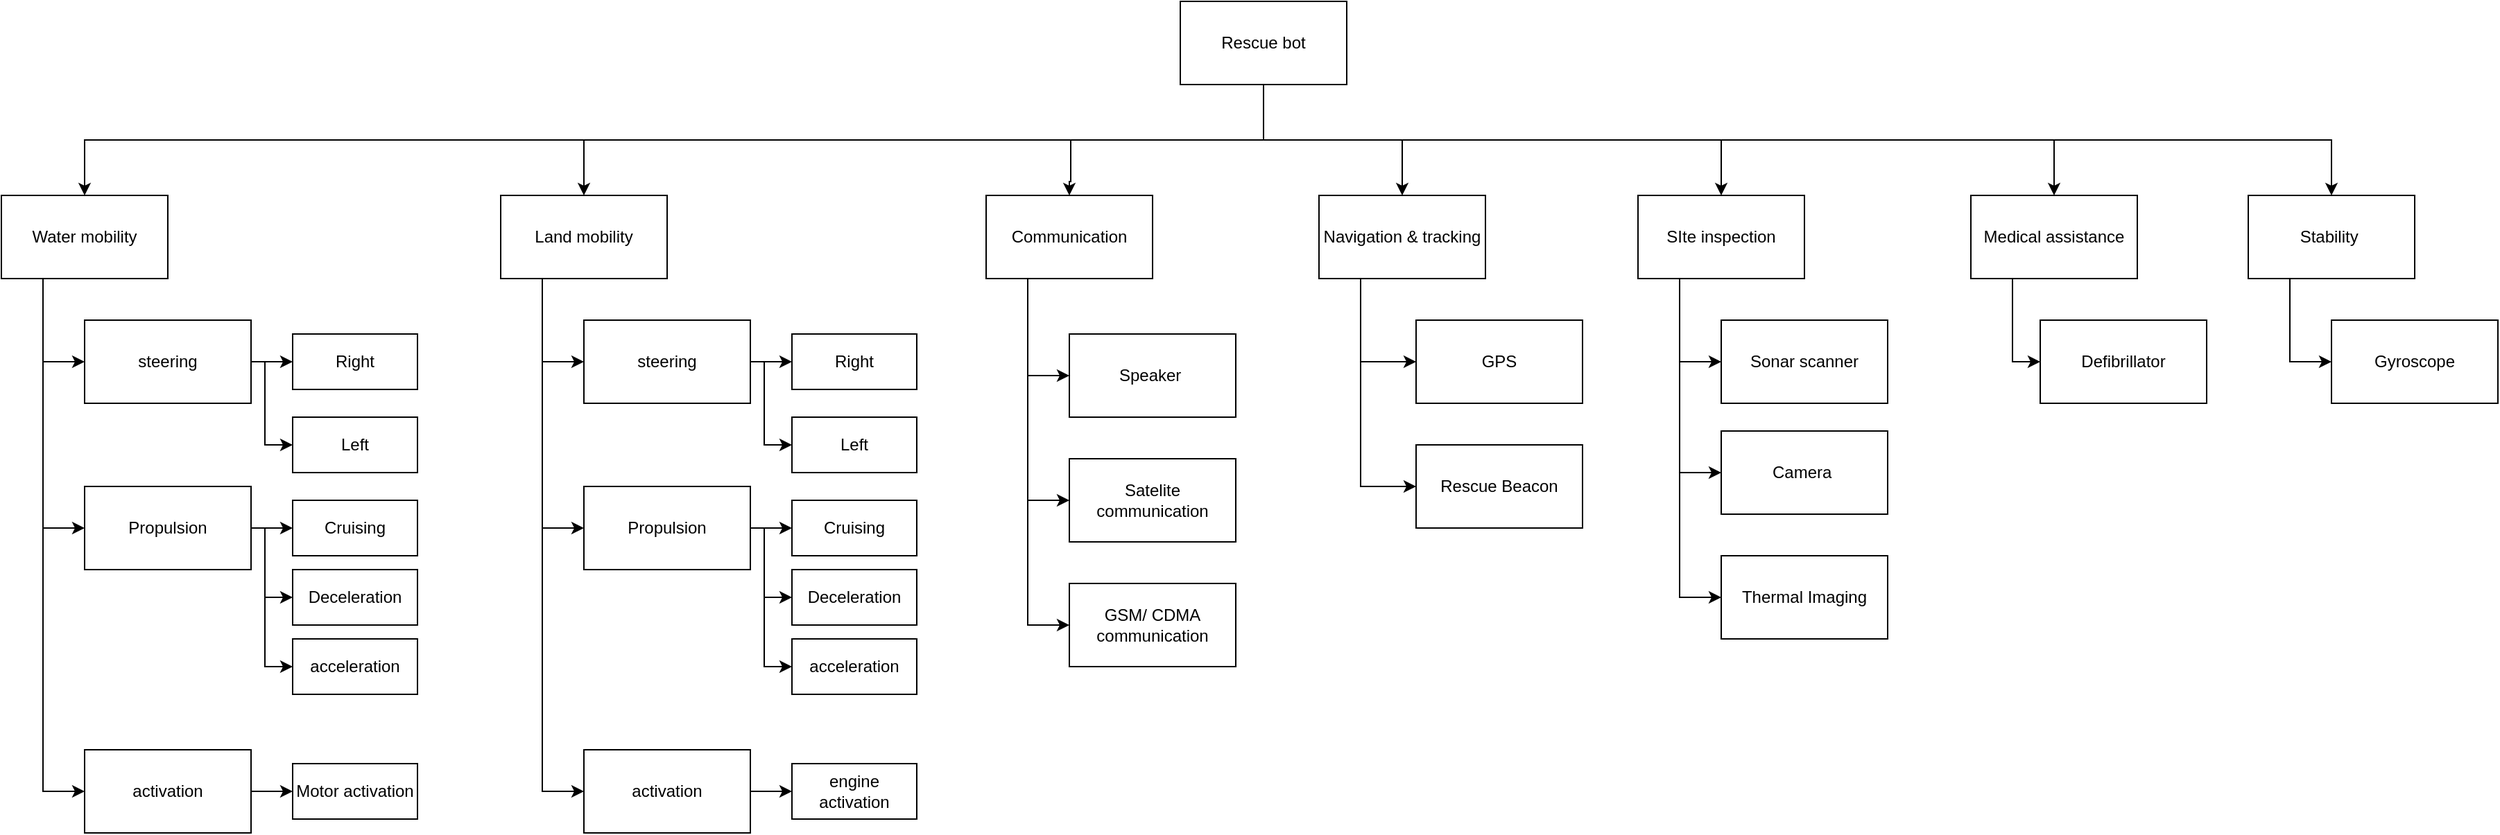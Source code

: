 <mxfile version="13.0.6" type="device"><diagram id="prtHgNgQTEPvFCAcTncT" name="Page-1"><mxGraphModel dx="2607" dy="1400" grid="1" gridSize="10" guides="1" tooltips="1" connect="1" arrows="1" fold="1" page="1" pageScale="1" pageWidth="827" pageHeight="1169" math="0" shadow="0"><root><mxCell id="0"/><mxCell id="1" parent="0"/><mxCell id="efURHiXEJ-v_8qEIWO5i-24" style="edgeStyle=orthogonalEdgeStyle;rounded=0;orthogonalLoop=1;jettySize=auto;html=1;exitX=0.5;exitY=1;exitDx=0;exitDy=0;entryX=0.5;entryY=0;entryDx=0;entryDy=0;" edge="1" parent="1" source="efURHiXEJ-v_8qEIWO5i-1" target="efURHiXEJ-v_8qEIWO5i-2"><mxGeometry relative="1" as="geometry"/></mxCell><mxCell id="efURHiXEJ-v_8qEIWO5i-25" style="edgeStyle=orthogonalEdgeStyle;rounded=0;orthogonalLoop=1;jettySize=auto;html=1;exitX=0.5;exitY=1;exitDx=0;exitDy=0;entryX=0.5;entryY=0;entryDx=0;entryDy=0;" edge="1" parent="1" source="efURHiXEJ-v_8qEIWO5i-1" target="efURHiXEJ-v_8qEIWO5i-3"><mxGeometry relative="1" as="geometry"/></mxCell><mxCell id="efURHiXEJ-v_8qEIWO5i-26" style="edgeStyle=orthogonalEdgeStyle;rounded=0;orthogonalLoop=1;jettySize=auto;html=1;exitX=0.5;exitY=1;exitDx=0;exitDy=0;entryX=0.5;entryY=0;entryDx=0;entryDy=0;" edge="1" parent="1" source="efURHiXEJ-v_8qEIWO5i-1" target="efURHiXEJ-v_8qEIWO5i-13"><mxGeometry relative="1" as="geometry"><mxPoint x="901" y="181" as="targetPoint"/><Array as="points"><mxPoint x="1040" y="150"/><mxPoint x="901" y="150"/><mxPoint x="901" y="180"/></Array></mxGeometry></mxCell><mxCell id="efURHiXEJ-v_8qEIWO5i-29" style="edgeStyle=orthogonalEdgeStyle;rounded=0;orthogonalLoop=1;jettySize=auto;html=1;exitX=0.5;exitY=1;exitDx=0;exitDy=0;entryX=0.5;entryY=0;entryDx=0;entryDy=0;" edge="1" parent="1" source="efURHiXEJ-v_8qEIWO5i-1" target="efURHiXEJ-v_8qEIWO5i-19"><mxGeometry relative="1" as="geometry"><Array as="points"><mxPoint x="1040" y="150"/><mxPoint x="1140" y="150"/></Array></mxGeometry></mxCell><mxCell id="efURHiXEJ-v_8qEIWO5i-30" style="edgeStyle=orthogonalEdgeStyle;rounded=0;orthogonalLoop=1;jettySize=auto;html=1;exitX=0.5;exitY=1;exitDx=0;exitDy=0;entryX=0.5;entryY=0;entryDx=0;entryDy=0;" edge="1" parent="1" source="efURHiXEJ-v_8qEIWO5i-1" target="efURHiXEJ-v_8qEIWO5i-20"><mxGeometry relative="1" as="geometry"><Array as="points"><mxPoint x="1040" y="150"/><mxPoint x="1370" y="150"/></Array></mxGeometry></mxCell><mxCell id="efURHiXEJ-v_8qEIWO5i-31" style="edgeStyle=orthogonalEdgeStyle;rounded=0;orthogonalLoop=1;jettySize=auto;html=1;exitX=0.5;exitY=1;exitDx=0;exitDy=0;entryX=0.5;entryY=0;entryDx=0;entryDy=0;" edge="1" parent="1" source="efURHiXEJ-v_8qEIWO5i-1" target="efURHiXEJ-v_8qEIWO5i-23"><mxGeometry relative="1" as="geometry"><Array as="points"><mxPoint x="1040" y="150"/><mxPoint x="1610" y="150"/></Array></mxGeometry></mxCell><mxCell id="efURHiXEJ-v_8qEIWO5i-97" style="edgeStyle=orthogonalEdgeStyle;rounded=0;orthogonalLoop=1;jettySize=auto;html=1;exitX=0.5;exitY=1;exitDx=0;exitDy=0;entryX=0.5;entryY=0;entryDx=0;entryDy=0;" edge="1" parent="1" source="efURHiXEJ-v_8qEIWO5i-1" target="efURHiXEJ-v_8qEIWO5i-44"><mxGeometry relative="1" as="geometry"><Array as="points"><mxPoint x="1040" y="150"/><mxPoint x="1810" y="150"/></Array></mxGeometry></mxCell><mxCell id="efURHiXEJ-v_8qEIWO5i-1" value="Rescue bot" style="rounded=0;whiteSpace=wrap;html=1;" vertex="1" parent="1"><mxGeometry x="980" y="50" width="120" height="60" as="geometry"/></mxCell><mxCell id="efURHiXEJ-v_8qEIWO5i-84" style="edgeStyle=orthogonalEdgeStyle;rounded=0;orthogonalLoop=1;jettySize=auto;html=1;exitX=0.25;exitY=1;exitDx=0;exitDy=0;entryX=0;entryY=0.5;entryDx=0;entryDy=0;" edge="1" parent="1" source="efURHiXEJ-v_8qEIWO5i-2" target="efURHiXEJ-v_8qEIWO5i-72"><mxGeometry relative="1" as="geometry"><mxPoint x="160.143" y="270" as="targetPoint"/></mxGeometry></mxCell><mxCell id="efURHiXEJ-v_8qEIWO5i-85" style="edgeStyle=orthogonalEdgeStyle;rounded=0;orthogonalLoop=1;jettySize=auto;html=1;exitX=0.25;exitY=1;exitDx=0;exitDy=0;entryX=0;entryY=0.5;entryDx=0;entryDy=0;" edge="1" parent="1" source="efURHiXEJ-v_8qEIWO5i-2" target="efURHiXEJ-v_8qEIWO5i-75"><mxGeometry relative="1" as="geometry"/></mxCell><mxCell id="efURHiXEJ-v_8qEIWO5i-86" style="edgeStyle=orthogonalEdgeStyle;rounded=0;orthogonalLoop=1;jettySize=auto;html=1;exitX=0.25;exitY=1;exitDx=0;exitDy=0;entryX=0;entryY=0.5;entryDx=0;entryDy=0;" edge="1" parent="1" source="efURHiXEJ-v_8qEIWO5i-2" target="efURHiXEJ-v_8qEIWO5i-77"><mxGeometry relative="1" as="geometry"><mxPoint x="180" y="610" as="targetPoint"/></mxGeometry></mxCell><mxCell id="efURHiXEJ-v_8qEIWO5i-2" value="Water mobility" style="rounded=0;whiteSpace=wrap;html=1;" vertex="1" parent="1"><mxGeometry x="130" y="190" width="120" height="60" as="geometry"/></mxCell><mxCell id="efURHiXEJ-v_8qEIWO5i-59" style="edgeStyle=orthogonalEdgeStyle;rounded=0;orthogonalLoop=1;jettySize=auto;html=1;exitX=0.25;exitY=1;exitDx=0;exitDy=0;entryX=0;entryY=0.5;entryDx=0;entryDy=0;" edge="1" parent="1" source="efURHiXEJ-v_8qEIWO5i-3" target="efURHiXEJ-v_8qEIWO5i-11"><mxGeometry relative="1" as="geometry"/></mxCell><mxCell id="efURHiXEJ-v_8qEIWO5i-61" style="edgeStyle=orthogonalEdgeStyle;rounded=0;orthogonalLoop=1;jettySize=auto;html=1;exitX=0.25;exitY=1;exitDx=0;exitDy=0;entryX=0;entryY=0.5;entryDx=0;entryDy=0;" edge="1" parent="1" source="efURHiXEJ-v_8qEIWO5i-3" target="efURHiXEJ-v_8qEIWO5i-41"><mxGeometry relative="1" as="geometry"/></mxCell><mxCell id="efURHiXEJ-v_8qEIWO5i-62" style="edgeStyle=orthogonalEdgeStyle;rounded=0;orthogonalLoop=1;jettySize=auto;html=1;exitX=0.25;exitY=1;exitDx=0;exitDy=0;entryX=0;entryY=0.5;entryDx=0;entryDy=0;" edge="1" parent="1" source="efURHiXEJ-v_8qEIWO5i-3" target="efURHiXEJ-v_8qEIWO5i-42"><mxGeometry relative="1" as="geometry"/></mxCell><mxCell id="efURHiXEJ-v_8qEIWO5i-3" value="Land mobility" style="rounded=0;whiteSpace=wrap;html=1;" vertex="1" parent="1"><mxGeometry x="490" y="190" width="120" height="60" as="geometry"/></mxCell><mxCell id="efURHiXEJ-v_8qEIWO5i-5" value="engine activation" style="rounded=0;whiteSpace=wrap;html=1;" vertex="1" parent="1"><mxGeometry x="700" y="600" width="90" height="40" as="geometry"/></mxCell><mxCell id="efURHiXEJ-v_8qEIWO5i-6" value="acceleration" style="rounded=0;whiteSpace=wrap;html=1;" vertex="1" parent="1"><mxGeometry x="700" y="510" width="90" height="40" as="geometry"/></mxCell><mxCell id="efURHiXEJ-v_8qEIWO5i-7" value="Deceleration" style="rounded=0;whiteSpace=wrap;html=1;" vertex="1" parent="1"><mxGeometry x="700" y="460" width="90" height="40" as="geometry"/></mxCell><mxCell id="efURHiXEJ-v_8qEIWO5i-8" value="Cruising" style="rounded=0;whiteSpace=wrap;html=1;" vertex="1" parent="1"><mxGeometry x="700" y="410" width="90" height="40" as="geometry"/></mxCell><mxCell id="efURHiXEJ-v_8qEIWO5i-60" style="edgeStyle=orthogonalEdgeStyle;rounded=0;orthogonalLoop=1;jettySize=auto;html=1;exitX=1;exitY=0.5;exitDx=0;exitDy=0;entryX=0;entryY=0.5;entryDx=0;entryDy=0;" edge="1" parent="1" source="efURHiXEJ-v_8qEIWO5i-11" target="efURHiXEJ-v_8qEIWO5i-48"><mxGeometry relative="1" as="geometry"><Array as="points"><mxPoint x="680" y="310"/><mxPoint x="680" y="370"/></Array></mxGeometry></mxCell><mxCell id="efURHiXEJ-v_8qEIWO5i-11" value="steering" style="rounded=0;whiteSpace=wrap;html=1;" vertex="1" parent="1"><mxGeometry x="550" y="280" width="120" height="60" as="geometry"/></mxCell><mxCell id="efURHiXEJ-v_8qEIWO5i-87" style="edgeStyle=orthogonalEdgeStyle;rounded=0;orthogonalLoop=1;jettySize=auto;html=1;exitX=0.25;exitY=1;exitDx=0;exitDy=0;entryX=0;entryY=0.5;entryDx=0;entryDy=0;" edge="1" parent="1" source="efURHiXEJ-v_8qEIWO5i-13" target="efURHiXEJ-v_8qEIWO5i-34"><mxGeometry relative="1" as="geometry"/></mxCell><mxCell id="efURHiXEJ-v_8qEIWO5i-88" style="edgeStyle=orthogonalEdgeStyle;rounded=0;orthogonalLoop=1;jettySize=auto;html=1;exitX=0.25;exitY=1;exitDx=0;exitDy=0;entryX=0;entryY=0.5;entryDx=0;entryDy=0;" edge="1" parent="1" source="efURHiXEJ-v_8qEIWO5i-13" target="efURHiXEJ-v_8qEIWO5i-35"><mxGeometry relative="1" as="geometry"/></mxCell><mxCell id="efURHiXEJ-v_8qEIWO5i-89" style="edgeStyle=orthogonalEdgeStyle;rounded=0;orthogonalLoop=1;jettySize=auto;html=1;exitX=0.25;exitY=1;exitDx=0;exitDy=0;entryX=0;entryY=0.5;entryDx=0;entryDy=0;" edge="1" parent="1" source="efURHiXEJ-v_8qEIWO5i-13" target="efURHiXEJ-v_8qEIWO5i-36"><mxGeometry relative="1" as="geometry"/></mxCell><mxCell id="efURHiXEJ-v_8qEIWO5i-13" value="Communication" style="rounded=0;whiteSpace=wrap;html=1;" vertex="1" parent="1"><mxGeometry x="840" y="190" width="120" height="60" as="geometry"/></mxCell><mxCell id="efURHiXEJ-v_8qEIWO5i-90" style="edgeStyle=orthogonalEdgeStyle;rounded=0;orthogonalLoop=1;jettySize=auto;html=1;exitX=0.25;exitY=1;exitDx=0;exitDy=0;entryX=0;entryY=0.5;entryDx=0;entryDy=0;" edge="1" parent="1" source="efURHiXEJ-v_8qEIWO5i-19" target="efURHiXEJ-v_8qEIWO5i-37"><mxGeometry relative="1" as="geometry"/></mxCell><mxCell id="efURHiXEJ-v_8qEIWO5i-91" style="edgeStyle=orthogonalEdgeStyle;rounded=0;orthogonalLoop=1;jettySize=auto;html=1;exitX=0.25;exitY=1;exitDx=0;exitDy=0;entryX=0;entryY=0.5;entryDx=0;entryDy=0;" edge="1" parent="1" source="efURHiXEJ-v_8qEIWO5i-19" target="efURHiXEJ-v_8qEIWO5i-38"><mxGeometry relative="1" as="geometry"/></mxCell><mxCell id="efURHiXEJ-v_8qEIWO5i-19" value="Navigation &amp;amp; tracking" style="rounded=0;whiteSpace=wrap;html=1;" vertex="1" parent="1"><mxGeometry x="1080" y="190" width="120" height="60" as="geometry"/></mxCell><mxCell id="efURHiXEJ-v_8qEIWO5i-92" style="edgeStyle=orthogonalEdgeStyle;rounded=0;orthogonalLoop=1;jettySize=auto;html=1;exitX=0.25;exitY=1;exitDx=0;exitDy=0;entryX=0;entryY=0.5;entryDx=0;entryDy=0;" edge="1" parent="1" source="efURHiXEJ-v_8qEIWO5i-20" target="efURHiXEJ-v_8qEIWO5i-21"><mxGeometry relative="1" as="geometry"/></mxCell><mxCell id="efURHiXEJ-v_8qEIWO5i-93" style="edgeStyle=orthogonalEdgeStyle;rounded=0;orthogonalLoop=1;jettySize=auto;html=1;exitX=0.25;exitY=1;exitDx=0;exitDy=0;entryX=0;entryY=0.5;entryDx=0;entryDy=0;" edge="1" parent="1" source="efURHiXEJ-v_8qEIWO5i-20" target="efURHiXEJ-v_8qEIWO5i-22"><mxGeometry relative="1" as="geometry"/></mxCell><mxCell id="efURHiXEJ-v_8qEIWO5i-95" style="edgeStyle=orthogonalEdgeStyle;rounded=0;orthogonalLoop=1;jettySize=auto;html=1;exitX=0.25;exitY=1;exitDx=0;exitDy=0;entryX=0;entryY=0.5;entryDx=0;entryDy=0;" edge="1" parent="1" source="efURHiXEJ-v_8qEIWO5i-20" target="efURHiXEJ-v_8qEIWO5i-94"><mxGeometry relative="1" as="geometry"/></mxCell><mxCell id="efURHiXEJ-v_8qEIWO5i-20" value="SIte inspection" style="rounded=0;whiteSpace=wrap;html=1;" vertex="1" parent="1"><mxGeometry x="1310" y="190" width="120" height="60" as="geometry"/></mxCell><mxCell id="efURHiXEJ-v_8qEIWO5i-21" value="Sonar scanner" style="rounded=0;whiteSpace=wrap;html=1;" vertex="1" parent="1"><mxGeometry x="1370" y="280" width="120" height="60" as="geometry"/></mxCell><mxCell id="efURHiXEJ-v_8qEIWO5i-22" value="Camera&amp;nbsp;" style="rounded=0;whiteSpace=wrap;html=1;" vertex="1" parent="1"><mxGeometry x="1370" y="360" width="120" height="60" as="geometry"/></mxCell><mxCell id="efURHiXEJ-v_8qEIWO5i-96" style="edgeStyle=orthogonalEdgeStyle;rounded=0;orthogonalLoop=1;jettySize=auto;html=1;exitX=0.25;exitY=1;exitDx=0;exitDy=0;entryX=0;entryY=0.5;entryDx=0;entryDy=0;" edge="1" parent="1" source="efURHiXEJ-v_8qEIWO5i-23" target="efURHiXEJ-v_8qEIWO5i-39"><mxGeometry relative="1" as="geometry"/></mxCell><mxCell id="efURHiXEJ-v_8qEIWO5i-23" value="Medical assistance" style="rounded=0;whiteSpace=wrap;html=1;" vertex="1" parent="1"><mxGeometry x="1550" y="190" width="120" height="60" as="geometry"/></mxCell><mxCell id="efURHiXEJ-v_8qEIWO5i-34" value="Speaker&amp;nbsp;" style="rounded=0;whiteSpace=wrap;html=1;" vertex="1" parent="1"><mxGeometry x="900" y="290" width="120" height="60" as="geometry"/></mxCell><mxCell id="efURHiXEJ-v_8qEIWO5i-35" value="Satelite communication" style="rounded=0;whiteSpace=wrap;html=1;" vertex="1" parent="1"><mxGeometry x="900" y="380" width="120" height="60" as="geometry"/></mxCell><mxCell id="efURHiXEJ-v_8qEIWO5i-36" value="GSM/ CDMA communication" style="rounded=0;whiteSpace=wrap;html=1;" vertex="1" parent="1"><mxGeometry x="900" y="470" width="120" height="60" as="geometry"/></mxCell><mxCell id="efURHiXEJ-v_8qEIWO5i-37" value="GPS" style="rounded=0;whiteSpace=wrap;html=1;" vertex="1" parent="1"><mxGeometry x="1150" y="280" width="120" height="60" as="geometry"/></mxCell><mxCell id="efURHiXEJ-v_8qEIWO5i-38" value="Rescue Beacon" style="rounded=0;whiteSpace=wrap;html=1;" vertex="1" parent="1"><mxGeometry x="1150" y="370" width="120" height="60" as="geometry"/></mxCell><mxCell id="efURHiXEJ-v_8qEIWO5i-39" value="Defibrillator" style="rounded=0;whiteSpace=wrap;html=1;" vertex="1" parent="1"><mxGeometry x="1600" y="280" width="120" height="60" as="geometry"/></mxCell><mxCell id="efURHiXEJ-v_8qEIWO5i-63" style="edgeStyle=orthogonalEdgeStyle;rounded=0;orthogonalLoop=1;jettySize=auto;html=1;exitX=1;exitY=0.5;exitDx=0;exitDy=0;entryX=0;entryY=0.5;entryDx=0;entryDy=0;" edge="1" parent="1" source="efURHiXEJ-v_8qEIWO5i-41" target="efURHiXEJ-v_8qEIWO5i-8"><mxGeometry relative="1" as="geometry"/></mxCell><mxCell id="efURHiXEJ-v_8qEIWO5i-64" style="edgeStyle=orthogonalEdgeStyle;rounded=0;orthogonalLoop=1;jettySize=auto;html=1;exitX=1;exitY=0.5;exitDx=0;exitDy=0;entryX=0;entryY=0.5;entryDx=0;entryDy=0;" edge="1" parent="1" source="efURHiXEJ-v_8qEIWO5i-41" target="efURHiXEJ-v_8qEIWO5i-7"><mxGeometry relative="1" as="geometry"><Array as="points"><mxPoint x="680" y="430"/><mxPoint x="680" y="480"/></Array></mxGeometry></mxCell><mxCell id="efURHiXEJ-v_8qEIWO5i-41" value="Propulsion" style="rounded=0;whiteSpace=wrap;html=1;" vertex="1" parent="1"><mxGeometry x="550" y="400" width="120" height="60" as="geometry"/></mxCell><mxCell id="efURHiXEJ-v_8qEIWO5i-66" style="edgeStyle=orthogonalEdgeStyle;rounded=0;orthogonalLoop=1;jettySize=auto;html=1;exitX=1;exitY=0.5;exitDx=0;exitDy=0;" edge="1" parent="1" source="efURHiXEJ-v_8qEIWO5i-42" target="efURHiXEJ-v_8qEIWO5i-5"><mxGeometry relative="1" as="geometry"/></mxCell><mxCell id="efURHiXEJ-v_8qEIWO5i-42" value="activation" style="rounded=0;whiteSpace=wrap;html=1;" vertex="1" parent="1"><mxGeometry x="550" y="590" width="120" height="60" as="geometry"/></mxCell><mxCell id="efURHiXEJ-v_8qEIWO5i-98" style="edgeStyle=orthogonalEdgeStyle;rounded=0;orthogonalLoop=1;jettySize=auto;html=1;exitX=0.25;exitY=1;exitDx=0;exitDy=0;entryX=0;entryY=0.5;entryDx=0;entryDy=0;" edge="1" parent="1" source="efURHiXEJ-v_8qEIWO5i-44" target="efURHiXEJ-v_8qEIWO5i-45"><mxGeometry relative="1" as="geometry"/></mxCell><mxCell id="efURHiXEJ-v_8qEIWO5i-44" value="Stability&amp;nbsp;" style="rounded=0;whiteSpace=wrap;html=1;" vertex="1" parent="1"><mxGeometry x="1750" y="190" width="120" height="60" as="geometry"/></mxCell><mxCell id="efURHiXEJ-v_8qEIWO5i-45" value="Gyroscope" style="rounded=0;whiteSpace=wrap;html=1;" vertex="1" parent="1"><mxGeometry x="1810" y="280" width="120" height="60" as="geometry"/></mxCell><mxCell id="efURHiXEJ-v_8qEIWO5i-46" value="Right" style="rounded=0;whiteSpace=wrap;html=1;" vertex="1" parent="1"><mxGeometry x="700" y="290" width="90" height="40" as="geometry"/></mxCell><mxCell id="efURHiXEJ-v_8qEIWO5i-47" value="" style="edgeStyle=orthogonalEdgeStyle;rounded=0;orthogonalLoop=1;jettySize=auto;html=1;" edge="1" parent="1" source="efURHiXEJ-v_8qEIWO5i-11" target="efURHiXEJ-v_8qEIWO5i-46"><mxGeometry relative="1" as="geometry"/></mxCell><mxCell id="efURHiXEJ-v_8qEIWO5i-48" value="Left" style="rounded=0;whiteSpace=wrap;html=1;" vertex="1" parent="1"><mxGeometry x="700" y="350" width="90" height="40" as="geometry"/></mxCell><mxCell id="efURHiXEJ-v_8qEIWO5i-65" style="edgeStyle=orthogonalEdgeStyle;rounded=0;orthogonalLoop=1;jettySize=auto;html=1;exitX=1;exitY=0.5;exitDx=0;exitDy=0;entryX=0;entryY=0.5;entryDx=0;entryDy=0;" edge="1" parent="1" source="efURHiXEJ-v_8qEIWO5i-41" target="efURHiXEJ-v_8qEIWO5i-6"><mxGeometry relative="1" as="geometry"><Array as="points"><mxPoint x="680" y="430"/><mxPoint x="680" y="530"/></Array></mxGeometry></mxCell><mxCell id="efURHiXEJ-v_8qEIWO5i-67" value="Motor activation" style="rounded=0;whiteSpace=wrap;html=1;" vertex="1" parent="1"><mxGeometry x="340" y="600" width="90" height="40" as="geometry"/></mxCell><mxCell id="efURHiXEJ-v_8qEIWO5i-68" value="acceleration" style="rounded=0;whiteSpace=wrap;html=1;" vertex="1" parent="1"><mxGeometry x="340" y="510" width="90" height="40" as="geometry"/></mxCell><mxCell id="efURHiXEJ-v_8qEIWO5i-69" value="Deceleration" style="rounded=0;whiteSpace=wrap;html=1;" vertex="1" parent="1"><mxGeometry x="340" y="460" width="90" height="40" as="geometry"/></mxCell><mxCell id="efURHiXEJ-v_8qEIWO5i-70" value="Cruising" style="rounded=0;whiteSpace=wrap;html=1;" vertex="1" parent="1"><mxGeometry x="340" y="410" width="90" height="40" as="geometry"/></mxCell><mxCell id="efURHiXEJ-v_8qEIWO5i-71" style="edgeStyle=orthogonalEdgeStyle;rounded=0;orthogonalLoop=1;jettySize=auto;html=1;exitX=1;exitY=0.5;exitDx=0;exitDy=0;entryX=0;entryY=0.5;entryDx=0;entryDy=0;" edge="1" parent="1" source="efURHiXEJ-v_8qEIWO5i-72" target="efURHiXEJ-v_8qEIWO5i-80"><mxGeometry relative="1" as="geometry"><Array as="points"><mxPoint x="320" y="310"/><mxPoint x="320" y="370"/></Array></mxGeometry></mxCell><mxCell id="efURHiXEJ-v_8qEIWO5i-72" value="steering" style="rounded=0;whiteSpace=wrap;html=1;" vertex="1" parent="1"><mxGeometry x="190" y="280" width="120" height="60" as="geometry"/></mxCell><mxCell id="efURHiXEJ-v_8qEIWO5i-73" style="edgeStyle=orthogonalEdgeStyle;rounded=0;orthogonalLoop=1;jettySize=auto;html=1;exitX=1;exitY=0.5;exitDx=0;exitDy=0;entryX=0;entryY=0.5;entryDx=0;entryDy=0;" edge="1" parent="1" source="efURHiXEJ-v_8qEIWO5i-75" target="efURHiXEJ-v_8qEIWO5i-70"><mxGeometry relative="1" as="geometry"/></mxCell><mxCell id="efURHiXEJ-v_8qEIWO5i-74" style="edgeStyle=orthogonalEdgeStyle;rounded=0;orthogonalLoop=1;jettySize=auto;html=1;exitX=1;exitY=0.5;exitDx=0;exitDy=0;entryX=0;entryY=0.5;entryDx=0;entryDy=0;" edge="1" parent="1" source="efURHiXEJ-v_8qEIWO5i-75" target="efURHiXEJ-v_8qEIWO5i-69"><mxGeometry relative="1" as="geometry"><Array as="points"><mxPoint x="320" y="430"/><mxPoint x="320" y="480"/></Array></mxGeometry></mxCell><mxCell id="efURHiXEJ-v_8qEIWO5i-75" value="Propulsion" style="rounded=0;whiteSpace=wrap;html=1;" vertex="1" parent="1"><mxGeometry x="190" y="400" width="120" height="60" as="geometry"/></mxCell><mxCell id="efURHiXEJ-v_8qEIWO5i-76" style="edgeStyle=orthogonalEdgeStyle;rounded=0;orthogonalLoop=1;jettySize=auto;html=1;exitX=1;exitY=0.5;exitDx=0;exitDy=0;" edge="1" parent="1" source="efURHiXEJ-v_8qEIWO5i-77" target="efURHiXEJ-v_8qEIWO5i-67"><mxGeometry relative="1" as="geometry"/></mxCell><mxCell id="efURHiXEJ-v_8qEIWO5i-77" value="activation" style="rounded=0;whiteSpace=wrap;html=1;" vertex="1" parent="1"><mxGeometry x="190" y="590" width="120" height="60" as="geometry"/></mxCell><mxCell id="efURHiXEJ-v_8qEIWO5i-78" value="Right" style="rounded=0;whiteSpace=wrap;html=1;" vertex="1" parent="1"><mxGeometry x="340" y="290" width="90" height="40" as="geometry"/></mxCell><mxCell id="efURHiXEJ-v_8qEIWO5i-79" value="" style="edgeStyle=orthogonalEdgeStyle;rounded=0;orthogonalLoop=1;jettySize=auto;html=1;" edge="1" parent="1" source="efURHiXEJ-v_8qEIWO5i-72" target="efURHiXEJ-v_8qEIWO5i-78"><mxGeometry relative="1" as="geometry"/></mxCell><mxCell id="efURHiXEJ-v_8qEIWO5i-80" value="Left" style="rounded=0;whiteSpace=wrap;html=1;" vertex="1" parent="1"><mxGeometry x="340" y="350" width="90" height="40" as="geometry"/></mxCell><mxCell id="efURHiXEJ-v_8qEIWO5i-81" style="edgeStyle=orthogonalEdgeStyle;rounded=0;orthogonalLoop=1;jettySize=auto;html=1;exitX=1;exitY=0.5;exitDx=0;exitDy=0;entryX=0;entryY=0.5;entryDx=0;entryDy=0;" edge="1" parent="1" source="efURHiXEJ-v_8qEIWO5i-75" target="efURHiXEJ-v_8qEIWO5i-68"><mxGeometry relative="1" as="geometry"><Array as="points"><mxPoint x="320" y="430"/><mxPoint x="320" y="530"/></Array></mxGeometry></mxCell><mxCell id="efURHiXEJ-v_8qEIWO5i-94" value="Thermal Imaging" style="rounded=0;whiteSpace=wrap;html=1;" vertex="1" parent="1"><mxGeometry x="1370" y="450" width="120" height="60" as="geometry"/></mxCell></root></mxGraphModel></diagram></mxfile>
